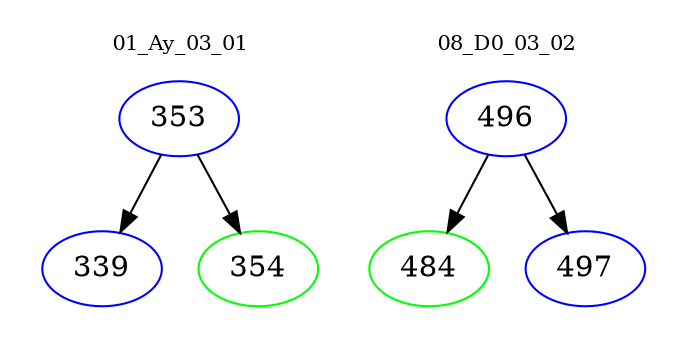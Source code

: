 digraph{
subgraph cluster_0 {
color = white
label = "01_Ay_03_01";
fontsize=10;
T0_353 [label="353", color="blue"]
T0_353 -> T0_339 [color="black"]
T0_339 [label="339", color="blue"]
T0_353 -> T0_354 [color="black"]
T0_354 [label="354", color="green"]
}
subgraph cluster_1 {
color = white
label = "08_D0_03_02";
fontsize=10;
T1_496 [label="496", color="blue"]
T1_496 -> T1_484 [color="black"]
T1_484 [label="484", color="green"]
T1_496 -> T1_497 [color="black"]
T1_497 [label="497", color="blue"]
}
}
